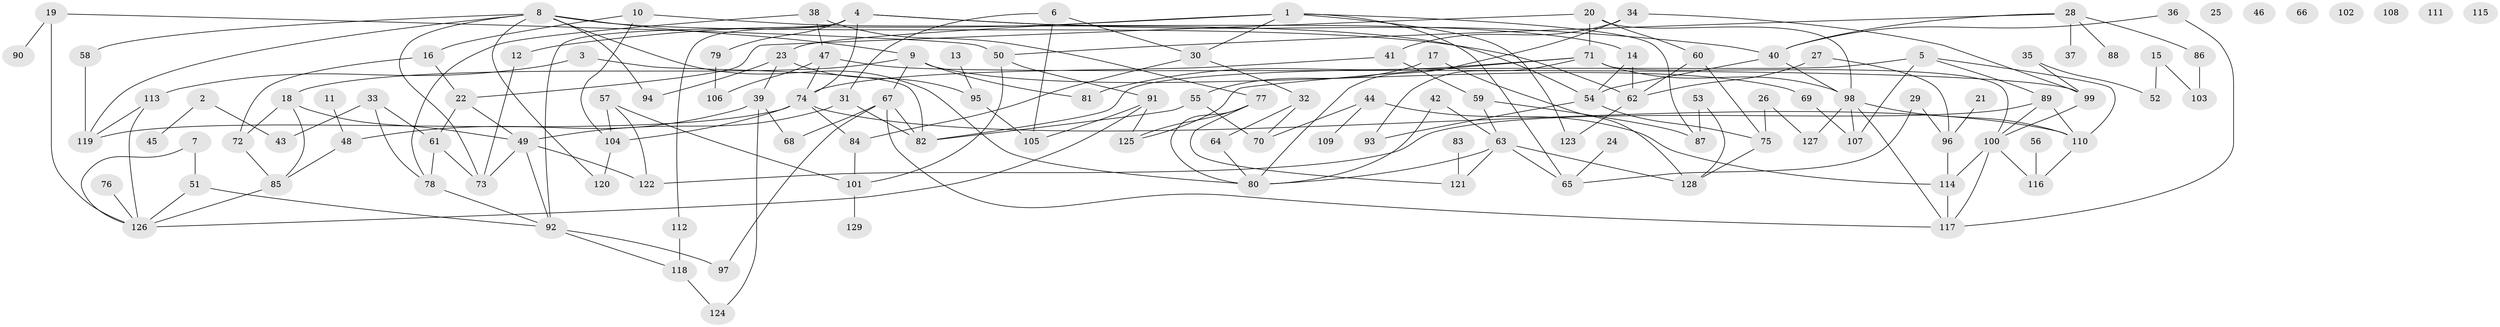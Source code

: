 // coarse degree distribution, {7: 0.046875, 2: 0.28125, 1: 0.109375, 0: 0.109375, 4: 0.078125, 8: 0.0625, 6: 0.03125, 5: 0.09375, 3: 0.140625, 9: 0.046875}
// Generated by graph-tools (version 1.1) at 2025/43/03/04/25 21:43:11]
// undirected, 129 vertices, 196 edges
graph export_dot {
graph [start="1"]
  node [color=gray90,style=filled];
  1;
  2;
  3;
  4;
  5;
  6;
  7;
  8;
  9;
  10;
  11;
  12;
  13;
  14;
  15;
  16;
  17;
  18;
  19;
  20;
  21;
  22;
  23;
  24;
  25;
  26;
  27;
  28;
  29;
  30;
  31;
  32;
  33;
  34;
  35;
  36;
  37;
  38;
  39;
  40;
  41;
  42;
  43;
  44;
  45;
  46;
  47;
  48;
  49;
  50;
  51;
  52;
  53;
  54;
  55;
  56;
  57;
  58;
  59;
  60;
  61;
  62;
  63;
  64;
  65;
  66;
  67;
  68;
  69;
  70;
  71;
  72;
  73;
  74;
  75;
  76;
  77;
  78;
  79;
  80;
  81;
  82;
  83;
  84;
  85;
  86;
  87;
  88;
  89;
  90;
  91;
  92;
  93;
  94;
  95;
  96;
  97;
  98;
  99;
  100;
  101;
  102;
  103;
  104;
  105;
  106;
  107;
  108;
  109;
  110;
  111;
  112;
  113;
  114;
  115;
  116;
  117;
  118;
  119;
  120;
  121;
  122;
  123;
  124;
  125;
  126;
  127;
  128;
  129;
  1 -- 12;
  1 -- 23;
  1 -- 30;
  1 -- 65;
  1 -- 87;
  1 -- 123;
  2 -- 43;
  2 -- 45;
  3 -- 82;
  3 -- 113;
  4 -- 14;
  4 -- 40;
  4 -- 74;
  4 -- 79;
  4 -- 92;
  4 -- 112;
  5 -- 82;
  5 -- 89;
  5 -- 107;
  5 -- 110;
  6 -- 30;
  6 -- 31;
  6 -- 105;
  7 -- 51;
  7 -- 126;
  8 -- 9;
  8 -- 58;
  8 -- 62;
  8 -- 73;
  8 -- 80;
  8 -- 94;
  8 -- 119;
  8 -- 120;
  9 -- 18;
  9 -- 67;
  9 -- 69;
  9 -- 81;
  10 -- 16;
  10 -- 54;
  10 -- 104;
  11 -- 48;
  12 -- 73;
  13 -- 95;
  14 -- 54;
  14 -- 62;
  15 -- 52;
  15 -- 103;
  16 -- 22;
  16 -- 72;
  17 -- 55;
  17 -- 128;
  18 -- 49;
  18 -- 72;
  18 -- 85;
  19 -- 50;
  19 -- 90;
  19 -- 126;
  20 -- 22;
  20 -- 60;
  20 -- 71;
  20 -- 98;
  21 -- 96;
  22 -- 49;
  22 -- 61;
  23 -- 39;
  23 -- 94;
  23 -- 95;
  24 -- 65;
  26 -- 75;
  26 -- 127;
  27 -- 62;
  27 -- 96;
  28 -- 37;
  28 -- 40;
  28 -- 50;
  28 -- 86;
  28 -- 88;
  29 -- 65;
  29 -- 96;
  30 -- 32;
  30 -- 84;
  31 -- 49;
  31 -- 82;
  32 -- 64;
  32 -- 70;
  33 -- 43;
  33 -- 61;
  33 -- 78;
  34 -- 41;
  34 -- 80;
  34 -- 99;
  35 -- 52;
  35 -- 99;
  36 -- 40;
  36 -- 117;
  38 -- 47;
  38 -- 77;
  38 -- 78;
  39 -- 48;
  39 -- 68;
  39 -- 124;
  40 -- 54;
  40 -- 98;
  41 -- 59;
  41 -- 74;
  42 -- 63;
  42 -- 80;
  44 -- 70;
  44 -- 109;
  44 -- 114;
  47 -- 74;
  47 -- 99;
  47 -- 106;
  48 -- 85;
  49 -- 73;
  49 -- 92;
  49 -- 122;
  50 -- 91;
  50 -- 101;
  51 -- 92;
  51 -- 126;
  53 -- 87;
  53 -- 128;
  54 -- 75;
  54 -- 93;
  55 -- 70;
  55 -- 82;
  56 -- 116;
  57 -- 101;
  57 -- 104;
  57 -- 122;
  58 -- 119;
  59 -- 63;
  59 -- 87;
  60 -- 62;
  60 -- 75;
  61 -- 73;
  61 -- 78;
  62 -- 123;
  63 -- 65;
  63 -- 80;
  63 -- 121;
  63 -- 128;
  64 -- 80;
  67 -- 68;
  67 -- 82;
  67 -- 97;
  67 -- 117;
  69 -- 107;
  71 -- 81;
  71 -- 93;
  71 -- 98;
  71 -- 100;
  71 -- 125;
  72 -- 85;
  74 -- 84;
  74 -- 104;
  74 -- 110;
  74 -- 119;
  75 -- 128;
  76 -- 126;
  77 -- 80;
  77 -- 121;
  77 -- 125;
  78 -- 92;
  79 -- 106;
  83 -- 121;
  84 -- 101;
  85 -- 126;
  86 -- 103;
  89 -- 100;
  89 -- 110;
  89 -- 122;
  91 -- 105;
  91 -- 125;
  91 -- 126;
  92 -- 97;
  92 -- 118;
  95 -- 105;
  96 -- 114;
  98 -- 107;
  98 -- 110;
  98 -- 117;
  98 -- 127;
  99 -- 100;
  100 -- 114;
  100 -- 116;
  100 -- 117;
  101 -- 129;
  104 -- 120;
  110 -- 116;
  112 -- 118;
  113 -- 119;
  113 -- 126;
  114 -- 117;
  118 -- 124;
}
